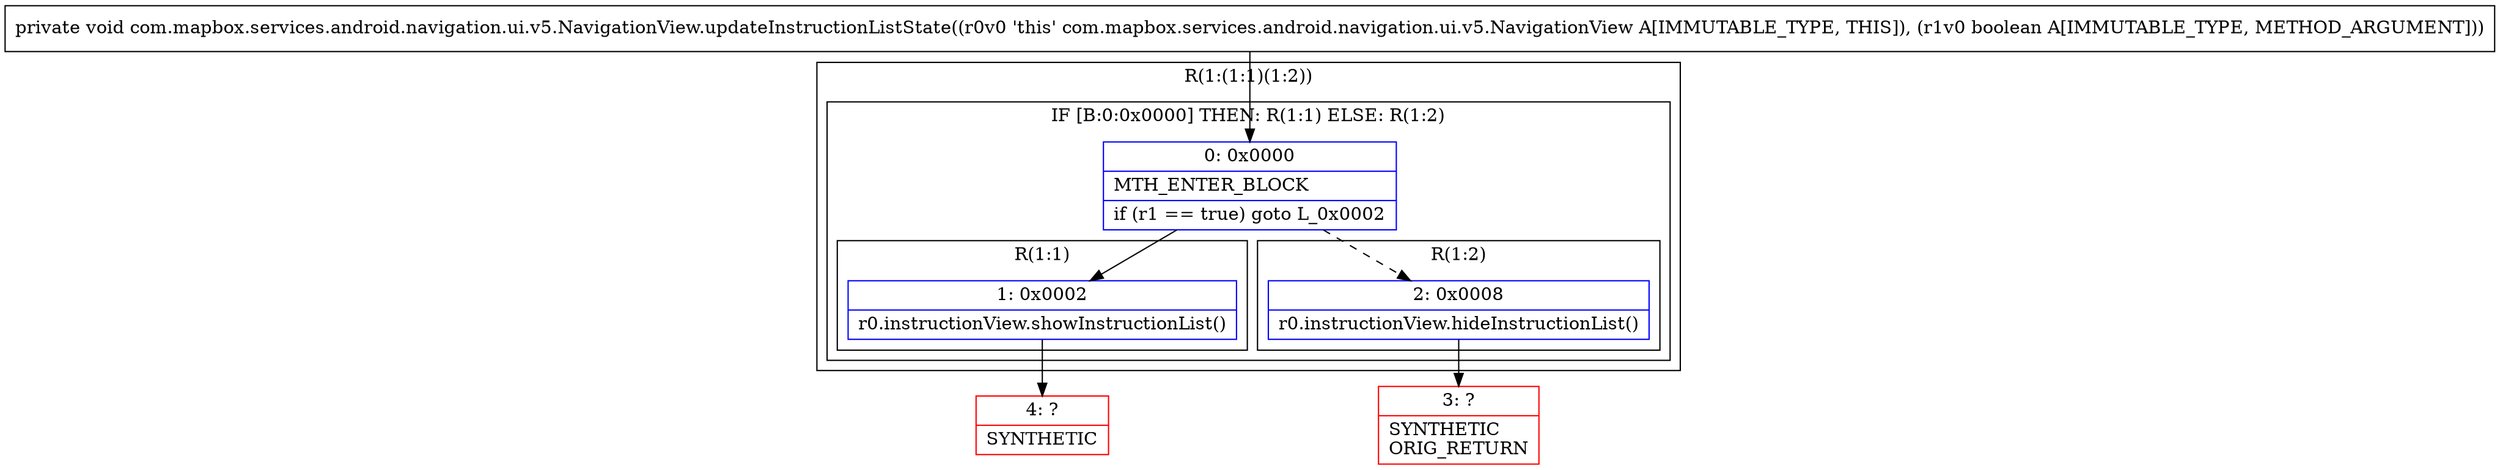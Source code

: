 digraph "CFG forcom.mapbox.services.android.navigation.ui.v5.NavigationView.updateInstructionListState(Z)V" {
subgraph cluster_Region_134107868 {
label = "R(1:(1:1)(1:2))";
node [shape=record,color=blue];
subgraph cluster_IfRegion_1696780496 {
label = "IF [B:0:0x0000] THEN: R(1:1) ELSE: R(1:2)";
node [shape=record,color=blue];
Node_0 [shape=record,label="{0\:\ 0x0000|MTH_ENTER_BLOCK\l|if (r1 == true) goto L_0x0002\l}"];
subgraph cluster_Region_330099408 {
label = "R(1:1)";
node [shape=record,color=blue];
Node_1 [shape=record,label="{1\:\ 0x0002|r0.instructionView.showInstructionList()\l}"];
}
subgraph cluster_Region_1220646946 {
label = "R(1:2)";
node [shape=record,color=blue];
Node_2 [shape=record,label="{2\:\ 0x0008|r0.instructionView.hideInstructionList()\l}"];
}
}
}
Node_3 [shape=record,color=red,label="{3\:\ ?|SYNTHETIC\lORIG_RETURN\l}"];
Node_4 [shape=record,color=red,label="{4\:\ ?|SYNTHETIC\l}"];
MethodNode[shape=record,label="{private void com.mapbox.services.android.navigation.ui.v5.NavigationView.updateInstructionListState((r0v0 'this' com.mapbox.services.android.navigation.ui.v5.NavigationView A[IMMUTABLE_TYPE, THIS]), (r1v0 boolean A[IMMUTABLE_TYPE, METHOD_ARGUMENT])) }"];
MethodNode -> Node_0;
Node_0 -> Node_1;
Node_0 -> Node_2[style=dashed];
Node_1 -> Node_4;
Node_2 -> Node_3;
}

